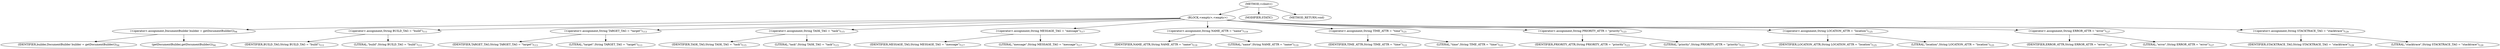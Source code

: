 digraph "&lt;clinit&gt;" {  
"1065" [label = <(METHOD,&lt;clinit&gt;)> ]
"1066" [label = <(BLOCK,&lt;empty&gt;,&lt;empty&gt;)> ]
"1067" [label = <(&lt;operator&gt;.assignment,DocumentBuilder builder = getDocumentBuilder())<SUB>94</SUB>> ]
"1068" [label = <(IDENTIFIER,builder,DocumentBuilder builder = getDocumentBuilder())<SUB>94</SUB>> ]
"1069" [label = <(getDocumentBuilder,getDocumentBuilder())<SUB>94</SUB>> ]
"1070" [label = <(&lt;operator&gt;.assignment,String BUILD_TAG = &quot;build&quot;)<SUB>111</SUB>> ]
"1071" [label = <(IDENTIFIER,BUILD_TAG,String BUILD_TAG = &quot;build&quot;)<SUB>111</SUB>> ]
"1072" [label = <(LITERAL,&quot;build&quot;,String BUILD_TAG = &quot;build&quot;)<SUB>111</SUB>> ]
"1073" [label = <(&lt;operator&gt;.assignment,String TARGET_TAG = &quot;target&quot;)<SUB>113</SUB>> ]
"1074" [label = <(IDENTIFIER,TARGET_TAG,String TARGET_TAG = &quot;target&quot;)<SUB>113</SUB>> ]
"1075" [label = <(LITERAL,&quot;target&quot;,String TARGET_TAG = &quot;target&quot;)<SUB>113</SUB>> ]
"1076" [label = <(&lt;operator&gt;.assignment,String TASK_TAG = &quot;task&quot;)<SUB>115</SUB>> ]
"1077" [label = <(IDENTIFIER,TASK_TAG,String TASK_TAG = &quot;task&quot;)<SUB>115</SUB>> ]
"1078" [label = <(LITERAL,&quot;task&quot;,String TASK_TAG = &quot;task&quot;)<SUB>115</SUB>> ]
"1079" [label = <(&lt;operator&gt;.assignment,String MESSAGE_TAG = &quot;message&quot;)<SUB>117</SUB>> ]
"1080" [label = <(IDENTIFIER,MESSAGE_TAG,String MESSAGE_TAG = &quot;message&quot;)<SUB>117</SUB>> ]
"1081" [label = <(LITERAL,&quot;message&quot;,String MESSAGE_TAG = &quot;message&quot;)<SUB>117</SUB>> ]
"1082" [label = <(&lt;operator&gt;.assignment,String NAME_ATTR = &quot;name&quot;)<SUB>119</SUB>> ]
"1083" [label = <(IDENTIFIER,NAME_ATTR,String NAME_ATTR = &quot;name&quot;)<SUB>119</SUB>> ]
"1084" [label = <(LITERAL,&quot;name&quot;,String NAME_ATTR = &quot;name&quot;)<SUB>119</SUB>> ]
"1085" [label = <(&lt;operator&gt;.assignment,String TIME_ATTR = &quot;time&quot;)<SUB>121</SUB>> ]
"1086" [label = <(IDENTIFIER,TIME_ATTR,String TIME_ATTR = &quot;time&quot;)<SUB>121</SUB>> ]
"1087" [label = <(LITERAL,&quot;time&quot;,String TIME_ATTR = &quot;time&quot;)<SUB>121</SUB>> ]
"1088" [label = <(&lt;operator&gt;.assignment,String PRIORITY_ATTR = &quot;priority&quot;)<SUB>123</SUB>> ]
"1089" [label = <(IDENTIFIER,PRIORITY_ATTR,String PRIORITY_ATTR = &quot;priority&quot;)<SUB>123</SUB>> ]
"1090" [label = <(LITERAL,&quot;priority&quot;,String PRIORITY_ATTR = &quot;priority&quot;)<SUB>123</SUB>> ]
"1091" [label = <(&lt;operator&gt;.assignment,String LOCATION_ATTR = &quot;location&quot;)<SUB>125</SUB>> ]
"1092" [label = <(IDENTIFIER,LOCATION_ATTR,String LOCATION_ATTR = &quot;location&quot;)<SUB>125</SUB>> ]
"1093" [label = <(LITERAL,&quot;location&quot;,String LOCATION_ATTR = &quot;location&quot;)<SUB>125</SUB>> ]
"1094" [label = <(&lt;operator&gt;.assignment,String ERROR_ATTR = &quot;error&quot;)<SUB>127</SUB>> ]
"1095" [label = <(IDENTIFIER,ERROR_ATTR,String ERROR_ATTR = &quot;error&quot;)<SUB>127</SUB>> ]
"1096" [label = <(LITERAL,&quot;error&quot;,String ERROR_ATTR = &quot;error&quot;)<SUB>127</SUB>> ]
"1097" [label = <(&lt;operator&gt;.assignment,String STACKTRACE_TAG = &quot;stacktrace&quot;)<SUB>129</SUB>> ]
"1098" [label = <(IDENTIFIER,STACKTRACE_TAG,String STACKTRACE_TAG = &quot;stacktrace&quot;)<SUB>129</SUB>> ]
"1099" [label = <(LITERAL,&quot;stacktrace&quot;,String STACKTRACE_TAG = &quot;stacktrace&quot;)<SUB>129</SUB>> ]
"1100" [label = <(MODIFIER,STATIC)> ]
"1101" [label = <(METHOD_RETURN,void)> ]
  "1065" -> "1066" 
  "1065" -> "1100" 
  "1065" -> "1101" 
  "1066" -> "1067" 
  "1066" -> "1070" 
  "1066" -> "1073" 
  "1066" -> "1076" 
  "1066" -> "1079" 
  "1066" -> "1082" 
  "1066" -> "1085" 
  "1066" -> "1088" 
  "1066" -> "1091" 
  "1066" -> "1094" 
  "1066" -> "1097" 
  "1067" -> "1068" 
  "1067" -> "1069" 
  "1070" -> "1071" 
  "1070" -> "1072" 
  "1073" -> "1074" 
  "1073" -> "1075" 
  "1076" -> "1077" 
  "1076" -> "1078" 
  "1079" -> "1080" 
  "1079" -> "1081" 
  "1082" -> "1083" 
  "1082" -> "1084" 
  "1085" -> "1086" 
  "1085" -> "1087" 
  "1088" -> "1089" 
  "1088" -> "1090" 
  "1091" -> "1092" 
  "1091" -> "1093" 
  "1094" -> "1095" 
  "1094" -> "1096" 
  "1097" -> "1098" 
  "1097" -> "1099" 
}
